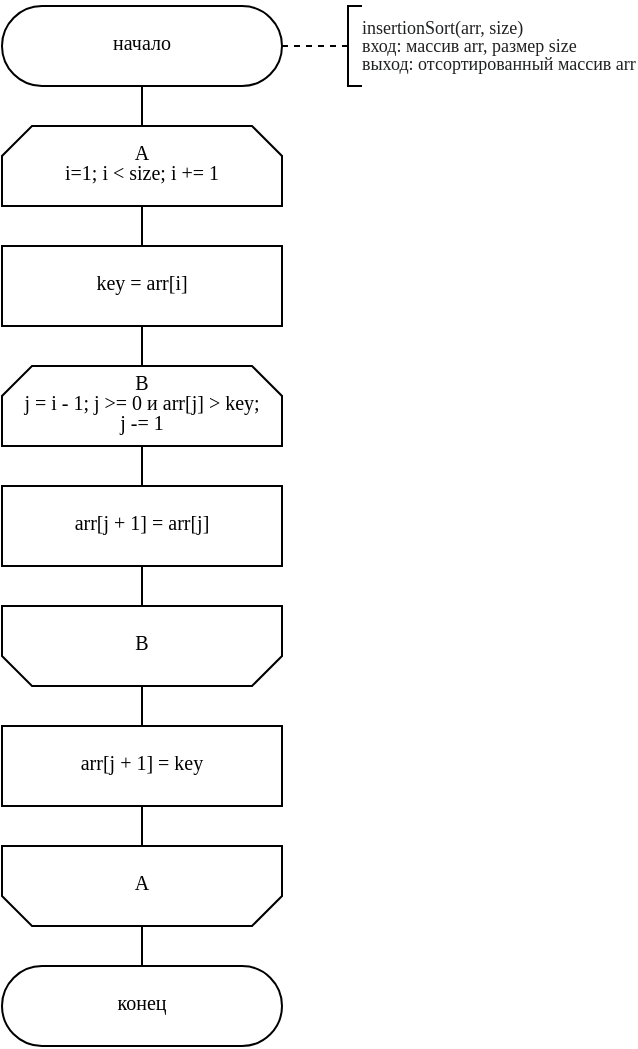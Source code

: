 <mxfile version="15.7.3" type="device" pages="3"><diagram id="QwwbHbEbgD3RRBQUC7GQ" name="insertionSort"><mxGraphModel dx="1065" dy="468" grid="1" gridSize="10" guides="1" tooltips="1" connect="1" arrows="1" fold="1" page="1" pageScale="1" pageWidth="1169" pageHeight="827" math="0" shadow="0"><root><mxCell id="0"/><mxCell id="1" parent="0"/><mxCell id="niGPZ49R0pz8jhHskAoB-10" style="edgeStyle=orthogonalEdgeStyle;rounded=0;orthogonalLoop=1;jettySize=auto;html=1;exitX=0.5;exitY=1;exitDx=0;exitDy=0;entryX=0.5;entryY=0;entryDx=0;entryDy=0;entryPerimeter=0;fontSize=10;endArrow=none;endFill=0;" parent="1" source="niGPZ49R0pz8jhHskAoB-1" target="niGPZ49R0pz8jhHskAoB-2" edge="1"><mxGeometry relative="1" as="geometry"/></mxCell><mxCell id="niGPZ49R0pz8jhHskAoB-21" style="edgeStyle=orthogonalEdgeStyle;rounded=0;orthogonalLoop=1;jettySize=auto;html=1;exitX=1;exitY=0.5;exitDx=0;exitDy=0;entryX=0.05;entryY=0.501;entryDx=0;entryDy=0;entryPerimeter=0;fontSize=10;endArrow=none;endFill=0;" parent="1" source="niGPZ49R0pz8jhHskAoB-1" target="niGPZ49R0pz8jhHskAoB-20" edge="1"><mxGeometry relative="1" as="geometry"/></mxCell><mxCell id="niGPZ49R0pz8jhHskAoB-1" value="&lt;p style=&quot;line-height: 1 ; font-size: 10px&quot;&gt;начало&lt;/p&gt;" style="shape=stencil(vZXxboMgEMafhj9dUNwDLG57j9NelRTBIKv27YegWdHq1s3OmJD7Dn/3nZyRsKytoEGSUAk1EvZKkiTHkku7WrHySkp92PkwnmJoGyyMF8+gOeQCfaY1Wp2w4wczIrisUHMzZNkboS92z3CzrFBSWghXsg0yV3kLAy7ts7T3sLH8JYgay6/RoB5NepUk7z/HPj0/Bhw/yG+Indzv7nc/cOg4ftTB7QaOf49lmVXWhptlORSnUqsPebhp5siFKJRQ2oZ+dbVIwuh4bTfTwPDhLRJTulZn/OpydizpJntCgC5WCWOkZ1l9CWMBusTIgqKjgDJ4m22H2CzlPoKet5FWBoaXGlTbtiu4vOo4vm34jo7nhPQPPdN/6fmuU3bTuxgip65Mrp1ZpfGbkfa/hY2qqxtc6UUFp/o/mBM+AQ==);whiteSpace=wrap;html=1;aspect=fixed;fontFamily=Times New Roman;fontSize=10;spacingBottom=4;" parent="1" vertex="1"><mxGeometry x="50" y="40" width="140" height="40" as="geometry"/></mxCell><mxCell id="niGPZ49R0pz8jhHskAoB-11" style="edgeStyle=orthogonalEdgeStyle;rounded=0;orthogonalLoop=1;jettySize=auto;html=1;exitX=0.5;exitY=1;exitDx=0;exitDy=0;exitPerimeter=0;entryX=0.5;entryY=0;entryDx=0;entryDy=0;fontSize=10;endArrow=none;endFill=0;" parent="1" source="niGPZ49R0pz8jhHskAoB-2" target="niGPZ49R0pz8jhHskAoB-3" edge="1"><mxGeometry relative="1" as="geometry"/></mxCell><mxCell id="niGPZ49R0pz8jhHskAoB-2" value="&lt;p style=&quot;line-height: 1&quot;&gt;A&lt;br&gt;i=1; i &amp;lt; size; i += 1&lt;/p&gt;" style="strokeWidth=1;html=1;shape=stencil(rVXBUoMwFPyaXJmQ1EOPivXoxYPnlD5LpiEvE7C1f2/gwQgCbU1lmIG3C7t5ZBOYzKpCOWCCW1UCk89MCIPonmCvbbgPREHoilN5ojLta1U5yGsCj8prtTVATFV7PMBJ7+pOQtsCvK4bVm4YfwzPNKfMcrQ2iGi01YgZ8EFMaRve5V8kxpMHsjl3NVUuOJRQgx+hP829EsDES7RTepvTW4TTuKPe95rT+9+d0jinTczX478mKknXN85VRGM8WUfbLXQns4AsRVRmW5Uf9h4/7W52kB/amBwN+lDStTVjQvLuuNykU83ymRA9XeIRBtM6uybmpXsFo+1QQdwv0W8N5/Gg7tFYRYzjvxWi+oj4mrnBCi4kIuCTULToQhJDBtHDlYjSZr2U/olAi9KvowW+AQ==);whiteSpace=wrap;fontSize=10;fontFamily=Times New Roman;spacingLeft=10;spacingRight=10;spacingBottom=4;aspect=fixed;" parent="1" vertex="1"><mxGeometry x="50" y="100" width="140" height="40" as="geometry"/></mxCell><mxCell id="niGPZ49R0pz8jhHskAoB-12" style="edgeStyle=orthogonalEdgeStyle;rounded=0;orthogonalLoop=1;jettySize=auto;html=1;exitX=0.5;exitY=1;exitDx=0;exitDy=0;entryX=0.5;entryY=0;entryDx=0;entryDy=0;entryPerimeter=0;fontSize=10;endArrow=none;endFill=0;" parent="1" source="niGPZ49R0pz8jhHskAoB-3" target="niGPZ49R0pz8jhHskAoB-5" edge="1"><mxGeometry relative="1" as="geometry"/></mxCell><mxCell id="niGPZ49R0pz8jhHskAoB-3" value="&lt;p style=&quot;line-height: 1&quot;&gt;key = arr[i]&lt;/p&gt;" style="shape=stencil(tVTRboMwDPyavFYh2T5gYtt/pKlXotIkcrJ1/fuaGKQiBq0mQEjgu3B3Bhyh69SYCEJJb84g9LtQKmKwkBLdEdww9iK5vHBZDbVJEWxm8MegM/sWmEkZwwku7pB7CecbQJc7Vn8I+UZrulPXNnhPIi74NGLueBIzztOz8pfFevvrqIqkf4YM2IdkVKjP52V3r9sIVxvlHcsO6VfPu57wOHG11YdbTbj6v6yuCZn7uXW9N/Z0xPDtD3+G+XJta0MbkEq+Fi+htOyP5Wai6QZvQgw0dmO7PE4PRn/OmPCJd0FnGqZWA8KDN8G7yYLr7IJiPXEoKG99BbgB);whiteSpace=wrap;html=1;aspect=fixed;fontFamily=Times New Roman;fontSize=10;spacingBottom=4;" parent="1" vertex="1"><mxGeometry x="50" y="160" width="140" height="40" as="geometry"/></mxCell><mxCell id="niGPZ49R0pz8jhHskAoB-14" style="edgeStyle=orthogonalEdgeStyle;rounded=0;orthogonalLoop=1;jettySize=auto;html=1;exitX=0.5;exitY=1;exitDx=0;exitDy=0;exitPerimeter=0;entryX=0.5;entryY=0;entryDx=0;entryDy=0;fontSize=10;endArrow=none;endFill=0;" parent="1" source="niGPZ49R0pz8jhHskAoB-5" target="niGPZ49R0pz8jhHskAoB-6" edge="1"><mxGeometry relative="1" as="geometry"/></mxCell><mxCell id="niGPZ49R0pz8jhHskAoB-5" value="&lt;p style=&quot;line-height: 1&quot;&gt;B&lt;br&gt;j = i - 1; j &amp;gt;= 0 и arr[j] &amp;gt; key;&lt;br&gt;&lt;span&gt;j -= 1&lt;/span&gt;&lt;/p&gt;" style="strokeWidth=1;html=1;shape=stencil(rVXBUoMwFPyaXJmQ1EOPivXoxYPnlD5LpiEvE7C1f2/gwQgCbU1lmIG3C7t5ZBOYzKpCOWCCW1UCk89MCIPonmCvbbgPREHoilN5ojLta1U5yGsCj8prtTVATFV7PMBJ7+pOQtsCvK4bVm4YfwzPNKfMcrQ2iGi01YgZ8EFMaRve5V8kxpMHsjl3NVUuOJRQgx+hP829EsDES7RTepvTW4TTuKPe95rT+9+d0jinTczX478mKknXN85VRGM8WUfbLXQns4AsRVRmW5Uf9h4/7W52kB/amBwN+lDStTVjQvLuuNykU83ymRA9XeIRBtM6uybmpXsFo+1QQdwv0W8N5/Gg7tFYRYzjvxWi+oj4mrnBCi4kIuCTULToQhJDBtHDlYjSZr2U/olAi9KvowW+AQ==);whiteSpace=wrap;fontSize=10;fontFamily=Times New Roman;spacingLeft=0;spacingRight=0;spacingBottom=4;aspect=fixed;" parent="1" vertex="1"><mxGeometry x="50" y="220" width="140" height="40" as="geometry"/></mxCell><mxCell id="niGPZ49R0pz8jhHskAoB-15" style="edgeStyle=orthogonalEdgeStyle;rounded=0;orthogonalLoop=1;jettySize=auto;html=1;exitX=0.5;exitY=1;exitDx=0;exitDy=0;entryX=0.5;entryY=0;entryDx=0;entryDy=0;entryPerimeter=0;fontSize=10;endArrow=none;endFill=0;" parent="1" source="niGPZ49R0pz8jhHskAoB-6" target="niGPZ49R0pz8jhHskAoB-7" edge="1"><mxGeometry relative="1" as="geometry"/></mxCell><mxCell id="niGPZ49R0pz8jhHskAoB-6" value="&lt;p style=&quot;line-height: 1&quot;&gt;arr[j + 1] = arr[j]&lt;br&gt;&lt;/p&gt;" style="shape=stencil(tVTRboMwDPyavFYh2T5gYtt/pKlXotIkcrJ1/fuaGKQiBq0mQEjgu3B3Bhyh69SYCEJJb84g9LtQKmKwkBLdEdww9iK5vHBZDbVJEWxm8MegM/sWmEkZwwku7pB7CecbQJc7Vn8I+UZrulPXNnhPIi74NGLueBIzztOz8pfFevvrqIqkf4YM2IdkVKjP52V3r9sIVxvlHcsO6VfPu57wOHG11YdbTbj6v6yuCZn7uXW9N/Z0xPDtD3+G+XJta0MbkEq+Fi+htOyP5Wai6QZvQgw0dmO7PE4PRn/OmPCJd0FnGqZWA8KDN8G7yYLr7IJiPXEoKG99BbgB);whiteSpace=wrap;html=1;aspect=fixed;fontFamily=Times New Roman;fontSize=10;spacingBottom=4;" parent="1" vertex="1"><mxGeometry x="50" y="280" width="140" height="40" as="geometry"/></mxCell><mxCell id="niGPZ49R0pz8jhHskAoB-16" style="edgeStyle=orthogonalEdgeStyle;rounded=0;orthogonalLoop=1;jettySize=auto;html=1;exitX=0.5;exitY=1;exitDx=0;exitDy=0;exitPerimeter=0;entryX=0.5;entryY=0;entryDx=0;entryDy=0;fontSize=10;endArrow=none;endFill=0;" parent="1" source="niGPZ49R0pz8jhHskAoB-7" target="niGPZ49R0pz8jhHskAoB-9" edge="1"><mxGeometry relative="1" as="geometry"/></mxCell><mxCell id="niGPZ49R0pz8jhHskAoB-7" value="&lt;p style=&quot;line-height: 1&quot;&gt;B&lt;/p&gt;" style="strokeWidth=1;html=1;shape=stencil(rVTBUoMwEP2aXJmQtDN6dBCPvXjwnNJVMk2zTMBW/96FBS0itEYZZmDfwnt52d0IndWlqUAo6c0BhL4XSjnEKvc7eiO4ZGwlOTxxmA6xqSsoGgaPJlizdcCZugm4h5PdNT2F9SUE27RZnQt5R9+0t84K9J5ILPp6lDnLE5mxnv6Vb0wmkzXLvPcxRxUpHKCBMEK/rG0YEOohWim9TukxQmnsaNC9pPT0e6U0TimP2T35rVDJzZU7uIkwJpPbaLkZdzojZK5FdbY1xf4l4CvNy0+LfLbOFegwUMjPTkwoLftr2WRl2vGZJIb0AY8w20BLzAOBs/6M4HOs/49CrSM41LiIq5h1/J0ixkjhsIaFehI+KWmHzvQRdRAGuNBgfNTO9e6EoEP52O+ADw==);whiteSpace=wrap;fontSize=10;fontFamily=Times New Roman;spacingLeft=10;spacingRight=10;spacingBottom=4;aspect=fixed;" parent="1" vertex="1"><mxGeometry x="50" y="340" width="140" height="40" as="geometry"/></mxCell><mxCell id="niGPZ49R0pz8jhHskAoB-19" style="edgeStyle=orthogonalEdgeStyle;rounded=0;orthogonalLoop=1;jettySize=auto;html=1;exitX=0.5;exitY=1;exitDx=0;exitDy=0;exitPerimeter=0;entryX=0.5;entryY=0;entryDx=0;entryDy=0;fontSize=10;endArrow=none;endFill=0;" parent="1" source="niGPZ49R0pz8jhHskAoB-8" target="niGPZ49R0pz8jhHskAoB-18" edge="1"><mxGeometry relative="1" as="geometry"/></mxCell><mxCell id="niGPZ49R0pz8jhHskAoB-8" value="&lt;p style=&quot;line-height: 1&quot;&gt;A&lt;/p&gt;" style="strokeWidth=1;html=1;shape=stencil(rVTBUoMwEP2aXJmQtDN6dBCPvXjwnNJVMk2zTMBW/96FBS0itEYZZmDfwnt52d0IndWlqUAo6c0BhL4XSjnEKvc7eiO4ZGwlOTxxmA6xqSsoGgaPJlizdcCZugm4h5PdNT2F9SUE27RZnQt5R9+0t84K9J5ILPp6lDnLE5mxnv6Vb0wmkzXLvPcxRxUpHKCBMEK/rG0YEOohWim9TukxQmnsaNC9pPT0e6U0TimP2T35rVDJzZU7uIkwJpPbaLkZdzojZK5FdbY1xf4l4CvNy0+LfLbOFegwUMjPTkwoLftr2WRl2vGZJIb0AY8w20BLzAOBs/6M4HOs/49CrSM41LiIq5h1/J0ixkjhsIaFehI+KWmHzvQRdRAGuNBgfNTO9e6EoEP52O+ADw==);whiteSpace=wrap;fontSize=10;fontFamily=Times New Roman;spacingLeft=10;spacingRight=10;spacingBottom=4;aspect=fixed;" parent="1" vertex="1"><mxGeometry x="50" y="460" width="140" height="40" as="geometry"/></mxCell><mxCell id="niGPZ49R0pz8jhHskAoB-17" style="edgeStyle=orthogonalEdgeStyle;rounded=0;orthogonalLoop=1;jettySize=auto;html=1;exitX=0.5;exitY=1;exitDx=0;exitDy=0;entryX=0.5;entryY=0;entryDx=0;entryDy=0;entryPerimeter=0;fontSize=10;endArrow=none;endFill=0;" parent="1" source="niGPZ49R0pz8jhHskAoB-9" target="niGPZ49R0pz8jhHskAoB-8" edge="1"><mxGeometry relative="1" as="geometry"/></mxCell><mxCell id="niGPZ49R0pz8jhHskAoB-9" value="&lt;p style=&quot;line-height: 1&quot;&gt;arr[j + 1] = key&lt;/p&gt;" style="shape=stencil(tVTRboMwDPyavFYh2T5gYtt/pKlXotIkcrJ1/fuaGKQiBq0mQEjgu3B3Bhyh69SYCEJJb84g9LtQKmKwkBLdEdww9iK5vHBZDbVJEWxm8MegM/sWmEkZwwku7pB7CecbQJc7Vn8I+UZrulPXNnhPIi74NGLueBIzztOz8pfFevvrqIqkf4YM2IdkVKjP52V3r9sIVxvlHcsO6VfPu57wOHG11YdbTbj6v6yuCZn7uXW9N/Z0xPDtD3+G+XJta0MbkEq+Fi+htOyP5Wai6QZvQgw0dmO7PE4PRn/OmPCJd0FnGqZWA8KDN8G7yYLr7IJiPXEoKG99BbgB);whiteSpace=wrap;html=1;aspect=fixed;fontFamily=Times New Roman;fontSize=10;spacingBottom=4;" parent="1" vertex="1"><mxGeometry x="50" y="400" width="140" height="40" as="geometry"/></mxCell><mxCell id="niGPZ49R0pz8jhHskAoB-18" value="&lt;p style=&quot;line-height: 1 ; font-size: 10px&quot;&gt;конец&lt;/p&gt;" style="shape=stencil(vZVhboMwDIVPk59MgbADTGy7h0tdiBoSFLJCb7+QgNZAYesGQwj07PD5mRhBWNaUUCNJqIQKCXslSYLyaK82VHqdUi9bL+NRQ1NjbnzwAprDQaDPNEarM7b8aAYElyVqbvoseyP0xa7pT5blSkoL4Uo2QeYmb2HApX2Wdh42lL8Gqrb8Cg3qwaSPkuT959in533A8U5+Q+zofnO/24FDx/FeG7cZOP49lmU2sjTcLDtAfi60+rBf2j0zJy5EroTSVvq7q0USRodjvZka+g9vlhjTlbrgV5eTbUlX2SMCdL5IGJSeZPU11AJ0gZEFRScBRfA2mxaxnoe7CDreRFoZ6F9qUG3druDypuP4vuEHOp4S0j/0TP+l54d22U3vbIhcdGFy7cwqjd+MtP8trFRdXOBKzyq4qP9/ucAn);whiteSpace=wrap;html=1;aspect=fixed;fontFamily=Times New Roman;fontSize=10;spacingBottom=4;" parent="1" vertex="1"><mxGeometry x="50" y="520" width="140" height="40" as="geometry"/></mxCell><mxCell id="niGPZ49R0pz8jhHskAoB-20" value="&lt;p style=&quot;line-height: 100% ; font-size: 9px&quot;&gt;&lt;font color=&quot;#202122&quot; style=&quot;font-size: 9px&quot;&gt;insertionSort(arr, size)&lt;br&gt;вход: массив arr, размер size&lt;br&gt;выход: отсортированный массив arr&lt;/font&gt;&lt;/p&gt;" style="strokeWidth=1;html=1;shape=stencil(rZXNcoMgFIWfhm2HiH2ADk2X3XTRNdHbyiSAAzRp377I1YnUnxjtTBbcc835uAdGCeOuEjWQjGqhgLBnkmWFUQq0D6sgV6jlFMtLWgpXQ+FROwsrxeEE2HHemiNcZOlbB6krsDK6sj2hT+GZ5sd4YbQOJtJol3R6/WAmZLMj+o1m9OERMT9tjVUdCAo82ES9TvaKAsleVpN2y0hvK0jpRB33Fun9ftJuHWm/mbTwlDaDlh7SBIjxoExdS8YPojh+WvOly9Ht1aK58oNG11bmDNd953QsofHJO4eT1D0Hxv7ZIV9h8WeMeYsY7yClqE5Ey/iHsTCTOb5tZoh3HUo6zLJIS+EqKMO6XfTv4YbDmIePJ3kzlPi3QaJRxa9BFH4B);align=left;labelPosition=right;pointerEvents=1;gradientColor=#ffffff;spacing=0;fontSize=10;shadow=0;spacingBottom=1;fontFamily=Times New Roman;" parent="1" vertex="1"><mxGeometry x="190" y="40" width="40" height="40" as="geometry"/></mxCell></root></mxGraphModel></diagram><diagram name="shakerSort" id="mIpWP8-a3QiN6UPb7Koo"><mxGraphModel dx="730" dy="321" grid="1" gridSize="10" guides="1" tooltips="1" connect="1" arrows="1" fold="1" page="1" pageScale="1" pageWidth="1169" pageHeight="827" math="0" shadow="0"><root><mxCell id="pLg6D1EaIaa84qt_8VXx-0"/><mxCell id="pLg6D1EaIaa84qt_8VXx-1" parent="pLg6D1EaIaa84qt_8VXx-0"/><mxCell id="pLg6D1EaIaa84qt_8VXx-3" style="edgeStyle=orthogonalEdgeStyle;rounded=0;orthogonalLoop=1;jettySize=auto;html=1;exitX=1;exitY=0.5;exitDx=0;exitDy=0;entryX=0.05;entryY=0.501;entryDx=0;entryDy=0;entryPerimeter=0;fontSize=10;endArrow=none;endFill=0;" parent="pLg6D1EaIaa84qt_8VXx-1" source="pLg6D1EaIaa84qt_8VXx-4" target="pLg6D1EaIaa84qt_8VXx-20" edge="1"><mxGeometry relative="1" as="geometry"/></mxCell><mxCell id="oIDjyBZ4dgGQvG__HEmv-14" style="edgeStyle=orthogonalEdgeStyle;rounded=0;orthogonalLoop=1;jettySize=auto;html=1;exitX=0.5;exitY=1;exitDx=0;exitDy=0;entryX=0.5;entryY=0;entryDx=0;entryDy=0;fontFamily=Times New Roman;fontSize=9;endArrow=none;endFill=0;" parent="pLg6D1EaIaa84qt_8VXx-1" source="pLg6D1EaIaa84qt_8VXx-4" target="pLg6D1EaIaa84qt_8VXx-21" edge="1"><mxGeometry relative="1" as="geometry"/></mxCell><mxCell id="pLg6D1EaIaa84qt_8VXx-4" value="&lt;p style=&quot;line-height: 1 ; font-size: 10px&quot;&gt;начало&lt;/p&gt;" style="shape=stencil(vZXxboMgEMafhj9dUNwDLG57j9NelRTBIKv27YegWdHq1s3OmJD7Dn/3nZyRsKytoEGSUAk1EvZKkiTHkku7WrHySkp92PkwnmJoGyyMF8+gOeQCfaY1Wp2w4wczIrisUHMzZNkboS92z3CzrFBSWghXsg0yV3kLAy7ts7T3sLH8JYgay6/RoB5NepUk7z/HPj0/Bhw/yG+Indzv7nc/cOg4ftTB7QaOf49lmVXWhptlORSnUqsPebhp5siFKJRQ2oZ+dbVIwuh4bTfTwPDhLRJTulZn/OpydizpJntCgC5WCWOkZ1l9CWMBusTIgqKjgDJ4m22H2CzlPoKet5FWBoaXGlTbtiu4vOo4vm34jo7nhPQPPdN/6fmuU3bTuxgip65Mrp1ZpfGbkfa/hY2qqxtc6UUFp/o/mBM+AQ==);whiteSpace=wrap;html=1;aspect=fixed;fontFamily=Times New Roman;fontSize=10;spacingBottom=4;" parent="pLg6D1EaIaa84qt_8VXx-1" vertex="1"><mxGeometry x="50" y="40" width="140" height="40" as="geometry"/></mxCell><mxCell id="pLg6D1EaIaa84qt_8VXx-19" value="&lt;p style=&quot;line-height: 1 ; font-size: 10px&quot;&gt;конец&lt;/p&gt;" style="shape=stencil(vZVhboMwDIVPk59MgbADTGy7h0tdiBoSFLJCb7+QgNZAYesGQwj07PD5mRhBWNaUUCNJqIQKCXslSYLyaK82VHqdUi9bL+NRQ1NjbnzwAprDQaDPNEarM7b8aAYElyVqbvoseyP0xa7pT5blSkoL4Uo2QeYmb2HApX2Wdh42lL8Gqrb8Cg3qwaSPkuT959in533A8U5+Q+zofnO/24FDx/FeG7cZOP49lmU2sjTcLDtAfi60+rBf2j0zJy5EroTSVvq7q0USRodjvZka+g9vlhjTlbrgV5eTbUlX2SMCdL5IGJSeZPU11AJ0gZEFRScBRfA2mxaxnoe7CDreRFoZ6F9qUG3druDypuP4vuEHOp4S0j/0TP+l54d22U3vbIhcdGFy7cwqjd+MtP8trFRdXOBKzyq4qP9/ucAn);whiteSpace=wrap;html=1;aspect=fixed;fontFamily=Times New Roman;fontSize=10;spacingBottom=4;" parent="pLg6D1EaIaa84qt_8VXx-1" vertex="1"><mxGeometry x="50" y="600" width="140" height="40" as="geometry"/></mxCell><mxCell id="pLg6D1EaIaa84qt_8VXx-20" value="&lt;p style=&quot;line-height: 100% ; font-size: 9px&quot;&gt;&lt;font color=&quot;#202122&quot; style=&quot;font-size: 9px&quot;&gt;shakerSort(arr, size)&lt;br&gt;вход: массив arr, размер size&lt;br&gt;выход: отсортированный массив arr&lt;/font&gt;&lt;/p&gt;" style="strokeWidth=1;html=1;shape=stencil(rZXNcoMgFIWfhm2HiH2ADk2X3XTRNdHbyiSAAzRp377I1YnUnxjtTBbcc835uAdGCeOuEjWQjGqhgLBnkmWFUQq0D6sgV6jlFMtLWgpXQ+FROwsrxeEE2HHemiNcZOlbB6krsDK6sj2hT+GZ5sd4YbQOJtJol3R6/WAmZLMj+o1m9OERMT9tjVUdCAo82ES9TvaKAsleVpN2y0hvK0jpRB33Fun9ftJuHWm/mbTwlDaDlh7SBIjxoExdS8YPojh+WvOly9Ht1aK58oNG11bmDNd953QsofHJO4eT1D0Hxv7ZIV9h8WeMeYsY7yClqE5Ey/iHsTCTOb5tZoh3HUo6zLJIS+EqKMO6XfTv4YbDmIePJ3kzlPi3QaJRxa9BFH4B);align=left;labelPosition=right;pointerEvents=1;gradientColor=#ffffff;spacing=0;fontSize=10;shadow=0;spacingBottom=1;fontFamily=Times New Roman;" parent="pLg6D1EaIaa84qt_8VXx-1" vertex="1"><mxGeometry x="190" y="40" width="40" height="40" as="geometry"/></mxCell><mxCell id="oIDjyBZ4dgGQvG__HEmv-15" style="edgeStyle=orthogonalEdgeStyle;rounded=0;orthogonalLoop=1;jettySize=auto;html=1;exitX=0.5;exitY=1;exitDx=0;exitDy=0;entryX=0.5;entryY=0;entryDx=0;entryDy=0;fontFamily=Times New Roman;fontSize=9;endArrow=none;endFill=0;" parent="pLg6D1EaIaa84qt_8VXx-1" source="pLg6D1EaIaa84qt_8VXx-21" target="pLg6D1EaIaa84qt_8VXx-22" edge="1"><mxGeometry relative="1" as="geometry"/></mxCell><mxCell id="pLg6D1EaIaa84qt_8VXx-21" value="&lt;p style=&quot;line-height: 1&quot;&gt;left = 0&lt;br&gt;right = size - 1&lt;br&gt;lastSwap = 0&lt;/p&gt;" style="shape=stencil(tVTRboMwDPyavFYh2T5gYtt/pKlXotIkcrJ1/fuaGKQiBq0mQEjgu3B3Bhyh69SYCEJJb84g9LtQKmKwkBLdEdww9iK5vHBZDbVJEWxm8MegM/sWmEkZwwku7pB7CecbQJc7Vn8I+UZrulPXNnhPIi74NGLueBIzztOz8pfFevvrqIqkf4YM2IdkVKjP52V3r9sIVxvlHcsO6VfPu57wOHG11YdbTbj6v6yuCZn7uXW9N/Z0xPDtD3+G+XJta0MbkEq+Fi+htOyP5Wai6QZvQgw0dmO7PE4PRn/OmPCJd0FnGqZWA8KDN8G7yYLr7IJiPXEoKG99BbgB);whiteSpace=wrap;html=1;aspect=fixed;fontFamily=Times New Roman;fontSize=10;spacingBottom=4;labelBackgroundColor=none;" parent="pLg6D1EaIaa84qt_8VXx-1" vertex="1"><mxGeometry x="50" y="100" width="140" height="40" as="geometry"/></mxCell><mxCell id="oIDjyBZ4dgGQvG__HEmv-35" style="edgeStyle=orthogonalEdgeStyle;rounded=0;orthogonalLoop=1;jettySize=auto;html=1;exitX=0.5;exitY=1;exitDx=0;exitDy=0;entryX=0.5;entryY=0;entryDx=0;entryDy=0;entryPerimeter=0;fontFamily=Times New Roman;fontSize=9;endArrow=none;endFill=0;endSize=3;" parent="pLg6D1EaIaa84qt_8VXx-1" source="pLg6D1EaIaa84qt_8VXx-22" target="pLg6D1EaIaa84qt_8VXx-23" edge="1"><mxGeometry relative="1" as="geometry"/></mxCell><mxCell id="oIDjyBZ4dgGQvG__HEmv-37" value="Да" style="edgeLabel;html=1;align=center;verticalAlign=middle;resizable=0;points=[];fontSize=9;fontFamily=Times New Roman;" parent="oIDjyBZ4dgGQvG__HEmv-35" vertex="1" connectable="0"><mxGeometry x="-0.23" y="-1" relative="1" as="geometry"><mxPoint x="8" y="-2" as="offset"/></mxGeometry></mxCell><mxCell id="oIDjyBZ4dgGQvG__HEmv-38" style="edgeStyle=orthogonalEdgeStyle;rounded=0;orthogonalLoop=1;jettySize=auto;html=1;exitX=1;exitY=0.5;exitDx=0;exitDy=0;entryX=0.5;entryY=0;entryDx=0;entryDy=0;fontFamily=Times New Roman;fontSize=9;endArrow=classicThin;endFill=1;endSize=3;" parent="pLg6D1EaIaa84qt_8VXx-1" source="pLg6D1EaIaa84qt_8VXx-22" target="pLg6D1EaIaa84qt_8VXx-19" edge="1"><mxGeometry relative="1" as="geometry"><Array as="points"><mxPoint x="430" y="180"/><mxPoint x="430" y="580"/><mxPoint x="120" y="580"/></Array></mxGeometry></mxCell><mxCell id="pLg6D1EaIaa84qt_8VXx-22" value="&lt;p style=&quot;line-height: 1&quot;&gt;left &amp;lt; right&lt;/p&gt;" style="shape=stencil(tZTdboQgEIWfhtsGYZu9bmz7HixOK1kEA3S3ffsdAdu1/rQxakx0zuA3B0YgvPS1aIEwakQDhD8TxiqQyitr8BX1OokHmsJrCos+Fr4FGZJ4EU6Jk4aU8cHZM1xVFTJCmRqcCl2WvxD6hGO6m5fSGoMQLOkHmbs8woQy+C39TLBc/msQtchvIIDLJpNK2Ov/sQ+P+4CLnfwOsb37zf1uBx46LvZq3GbgYj2Wl6jM/dy8PAl5fnf2w1STZt6U1tJq6zBMz1iLME7ztTyZVnQbb5To0429wM8sj5P7aRrdE7Qyd4TvEyEj1jB+uTisQKwxIbX1sLCSqI8WM6ozHcTeWQd/tDYdjwtVZwfE0qMKUU2HeRRu);whiteSpace=wrap;html=1;aspect=fixed;fontFamily=Times New Roman;fontSize=10;spacingBottom=4;rounded=0;shadow=0;sketch=0;spacingLeft=20;spacingRight=20;labelBackgroundColor=none;" parent="pLg6D1EaIaa84qt_8VXx-1" vertex="1"><mxGeometry x="50" y="160" width="140" height="40" as="geometry"/></mxCell><mxCell id="oIDjyBZ4dgGQvG__HEmv-19" style="edgeStyle=orthogonalEdgeStyle;rounded=0;orthogonalLoop=1;jettySize=auto;html=1;exitX=0.5;exitY=1;exitDx=0;exitDy=0;exitPerimeter=0;entryX=0.5;entryY=0;entryDx=0;entryDy=0;fontFamily=Times New Roman;fontSize=9;endArrow=none;endFill=0;" parent="pLg6D1EaIaa84qt_8VXx-1" source="pLg6D1EaIaa84qt_8VXx-23" target="pLg6D1EaIaa84qt_8VXx-25" edge="1"><mxGeometry relative="1" as="geometry"/></mxCell><mxCell id="pLg6D1EaIaa84qt_8VXx-23" value="&lt;p style=&quot;line-height: 1&quot;&gt;A&lt;br&gt;i = left; i &amp;lt; right; i += 1&lt;/p&gt;" style="strokeWidth=1;html=1;shape=stencil(rVXBUoMwFPyaXJmQ1EOPivXoxYPnlD5LpiEvE7C1f2/gwQgCbU1lmIG3C7t5ZBOYzKpCOWCCW1UCk89MCIPonmCvbbgPREHoilN5ojLta1U5yGsCj8prtTVATFV7PMBJ7+pOQtsCvK4bVm4YfwzPNKfMcrQ2iGi01YgZ8EFMaRve5V8kxpMHsjl3NVUuOJRQgx+hP829EsDES7RTepvTW4TTuKPe95rT+9+d0jinTczX478mKknXN85VRGM8WUfbLXQns4AsRVRmW5Uf9h4/7W52kB/amBwN+lDStTVjQvLuuNykU83ymRA9XeIRBtM6uybmpXsFo+1QQdwv0W8N5/Gg7tFYRYzjvxWi+oj4mrnBCi4kIuCTULToQhJDBtHDlYjSZr2U/olAi9KvowW+AQ==);whiteSpace=wrap;fontSize=10;fontFamily=Times New Roman;spacingLeft=10;spacingRight=10;spacingBottom=4;aspect=fixed;labelBackgroundColor=none;" parent="pLg6D1EaIaa84qt_8VXx-1" vertex="1"><mxGeometry x="50" y="220" width="140" height="40" as="geometry"/></mxCell><mxCell id="oIDjyBZ4dgGQvG__HEmv-22" style="edgeStyle=orthogonalEdgeStyle;rounded=0;orthogonalLoop=1;jettySize=auto;html=1;exitX=0.5;exitY=1;exitDx=0;exitDy=0;entryX=0.5;entryY=0;entryDx=0;entryDy=0;entryPerimeter=0;fontFamily=Times New Roman;fontSize=9;endArrow=none;endFill=0;" parent="pLg6D1EaIaa84qt_8VXx-1" source="pLg6D1EaIaa84qt_8VXx-24" target="oIDjyBZ4dgGQvG__HEmv-0" edge="1"><mxGeometry relative="1" as="geometry"/></mxCell><mxCell id="pLg6D1EaIaa84qt_8VXx-24" value="&lt;p style=&quot;line-height: 1&quot;&gt;обмен arr[i] и arr[i + 1]&lt;br&gt;lastSwap = i&lt;/p&gt;" style="shape=stencil(tVTRboMwDPyavFYh2T5gYtt/pKlXotIkcrJ1/fuaGKQiBq0mQEjgu3B3Bhyh69SYCEJJb84g9LtQKmKwkBLdEdww9iK5vHBZDbVJEWxm8MegM/sWmEkZwwku7pB7CecbQJc7Vn8I+UZrulPXNnhPIi74NGLueBIzztOz8pfFevvrqIqkf4YM2IdkVKjP52V3r9sIVxvlHcsO6VfPu57wOHG11YdbTbj6v6yuCZn7uXW9N/Z0xPDtD3+G+XJta0MbkEq+Fi+htOyP5Wai6QZvQgw0dmO7PE4PRn/OmPCJd0FnGqZWA8KDN8G7yYLr7IJiPXEoKG99BbgB);whiteSpace=wrap;html=1;aspect=fixed;fontFamily=Times New Roman;fontSize=10;spacingBottom=4;labelBackgroundColor=none;" parent="pLg6D1EaIaa84qt_8VXx-1" vertex="1"><mxGeometry x="50" y="340" width="140" height="40" as="geometry"/></mxCell><mxCell id="oIDjyBZ4dgGQvG__HEmv-21" style="edgeStyle=orthogonalEdgeStyle;rounded=0;orthogonalLoop=1;jettySize=auto;html=1;exitX=0.5;exitY=1;exitDx=0;exitDy=0;entryX=0.5;entryY=0;entryDx=0;entryDy=0;fontFamily=Times New Roman;fontSize=9;endArrow=none;endFill=0;" parent="pLg6D1EaIaa84qt_8VXx-1" source="pLg6D1EaIaa84qt_8VXx-25" target="pLg6D1EaIaa84qt_8VXx-24" edge="1"><mxGeometry relative="1" as="geometry"/></mxCell><mxCell id="oIDjyBZ4dgGQvG__HEmv-33" value="Да" style="edgeLabel;html=1;align=center;verticalAlign=middle;resizable=0;points=[];fontSize=9;fontFamily=Times New Roman;" parent="oIDjyBZ4dgGQvG__HEmv-21" vertex="1" connectable="0"><mxGeometry x="0.287" relative="1" as="geometry"><mxPoint x="7" y="-7" as="offset"/></mxGeometry></mxCell><mxCell id="oIDjyBZ4dgGQvG__HEmv-25" style="edgeStyle=orthogonalEdgeStyle;rounded=0;orthogonalLoop=1;jettySize=auto;html=1;exitX=1;exitY=0.5;exitDx=0;exitDy=0;fontFamily=Times New Roman;fontSize=9;endArrow=classicThin;endFill=1;endSize=3;" parent="pLg6D1EaIaa84qt_8VXx-1" source="pLg6D1EaIaa84qt_8VXx-25" edge="1"><mxGeometry relative="1" as="geometry"><mxPoint x="120" y="400" as="targetPoint"/><Array as="points"><mxPoint x="210" y="300"/><mxPoint x="210" y="400"/><mxPoint x="120" y="400"/></Array></mxGeometry></mxCell><mxCell id="pLg6D1EaIaa84qt_8VXx-25" value="&lt;p style=&quot;line-height: 1&quot;&gt;arr[i] &amp;gt; arr[i + 1]&lt;/p&gt;" style="shape=stencil(tZTdboQgEIWfhtsGYZu9bmz7HixOK1kEA3S3ffsdAdu1/rQxakx0zuA3B0YgvPS1aIEwakQDhD8TxiqQyitr8BX1OokHmsJrCos+Fr4FGZJ4EU6Jk4aU8cHZM1xVFTJCmRqcCl2WvxD6hGO6m5fSGoMQLOkHmbs8woQy+C39TLBc/msQtchvIIDLJpNK2Ov/sQ+P+4CLnfwOsb37zf1uBx46LvZq3GbgYj2Wl6jM/dy8PAl5fnf2w1STZt6U1tJq6zBMz1iLME7ztTyZVnQbb5To0429wM8sj5P7aRrdE7Qyd4TvEyEj1jB+uTisQKwxIbX1sLCSqI8WM6ozHcTeWQd/tDYdjwtVZwfE0qMKUU2HeRRu);whiteSpace=wrap;html=1;aspect=fixed;fontFamily=Times New Roman;fontSize=10;spacingBottom=4;rounded=0;shadow=0;sketch=0;spacingLeft=20;spacingRight=20;labelBackgroundColor=none;" parent="pLg6D1EaIaa84qt_8VXx-1" vertex="1"><mxGeometry x="50" y="280" width="140" height="40" as="geometry"/></mxCell><mxCell id="oIDjyBZ4dgGQvG__HEmv-23" style="edgeStyle=orthogonalEdgeStyle;rounded=0;orthogonalLoop=1;jettySize=auto;html=1;exitX=0.5;exitY=1;exitDx=0;exitDy=0;exitPerimeter=0;entryX=0.5;entryY=0;entryDx=0;entryDy=0;fontFamily=Times New Roman;fontSize=9;endArrow=none;endFill=0;" parent="pLg6D1EaIaa84qt_8VXx-1" source="oIDjyBZ4dgGQvG__HEmv-0" target="oIDjyBZ4dgGQvG__HEmv-6" edge="1"><mxGeometry relative="1" as="geometry"/></mxCell><mxCell id="oIDjyBZ4dgGQvG__HEmv-0" value="&lt;p style=&quot;line-height: 1&quot;&gt;A&lt;/p&gt;" style="strokeWidth=1;html=1;shape=stencil(rVTBUoMwEP2aXJmQtDN6dBCPvXjwnNJVMk2zTMBW/96FBS0itEYZZmDfwnt52d0IndWlqUAo6c0BhL4XSjnEKvc7eiO4ZGwlOTxxmA6xqSsoGgaPJlizdcCZugm4h5PdNT2F9SUE27RZnQt5R9+0t84K9J5ILPp6lDnLE5mxnv6Vb0wmkzXLvPcxRxUpHKCBMEK/rG0YEOohWim9TukxQmnsaNC9pPT0e6U0TimP2T35rVDJzZU7uIkwJpPbaLkZdzojZK5FdbY1xf4l4CvNy0+LfLbOFegwUMjPTkwoLftr2WRl2vGZJIb0AY8w20BLzAOBs/6M4HOs/49CrSM41LiIq5h1/J0ixkjhsIaFehI+KWmHzvQRdRAGuNBgfNTO9e6EoEP52O+ADw==);whiteSpace=wrap;fontSize=10;fontFamily=Times New Roman;spacingLeft=10;spacingRight=10;spacingBottom=4;aspect=fixed;labelBackgroundColor=none;" parent="pLg6D1EaIaa84qt_8VXx-1" vertex="1"><mxGeometry x="50" y="420" width="140" height="40" as="geometry"/></mxCell><mxCell id="oIDjyBZ4dgGQvG__HEmv-24" style="edgeStyle=orthogonalEdgeStyle;rounded=0;orthogonalLoop=1;jettySize=auto;html=1;exitX=0.5;exitY=1;exitDx=0;exitDy=0;fontFamily=Times New Roman;fontSize=9;endArrow=classicThin;endFill=1;entryX=0.5;entryY=0;entryDx=0;entryDy=0;entryPerimeter=0;endSize=3;" parent="pLg6D1EaIaa84qt_8VXx-1" source="oIDjyBZ4dgGQvG__HEmv-6" target="oIDjyBZ4dgGQvG__HEmv-9" edge="1"><mxGeometry relative="1" as="geometry"><mxPoint x="220" y="260" as="targetPoint"/><Array as="points"><mxPoint x="120" y="540"/><mxPoint x="230" y="540"/><mxPoint x="230" y="200"/><mxPoint x="320" y="200"/></Array></mxGeometry></mxCell><mxCell id="oIDjyBZ4dgGQvG__HEmv-6" value="&lt;p style=&quot;line-height: 1&quot;&gt;right = lastSwap&lt;/p&gt;" style="shape=stencil(tVTRboMwDPyavFYh2T5gYtt/pKlXotIkcrJ1/fuaGKQiBq0mQEjgu3B3Bhyh69SYCEJJb84g9LtQKmKwkBLdEdww9iK5vHBZDbVJEWxm8MegM/sWmEkZwwku7pB7CecbQJc7Vn8I+UZrulPXNnhPIi74NGLueBIzztOz8pfFevvrqIqkf4YM2IdkVKjP52V3r9sIVxvlHcsO6VfPu57wOHG11YdbTbj6v6yuCZn7uXW9N/Z0xPDtD3+G+XJta0MbkEq+Fi+htOyP5Wai6QZvQgw0dmO7PE4PRn/OmPCJd0FnGqZWA8KDN8G7yYLr7IJiPXEoKG99BbgB);whiteSpace=wrap;html=1;aspect=fixed;fontFamily=Times New Roman;fontSize=10;spacingBottom=4;labelBackgroundColor=none;" parent="pLg6D1EaIaa84qt_8VXx-1" vertex="1"><mxGeometry x="50" y="480" width="140" height="40" as="geometry"/></mxCell><mxCell id="oIDjyBZ4dgGQvG__HEmv-27" style="edgeStyle=orthogonalEdgeStyle;rounded=0;orthogonalLoop=1;jettySize=auto;html=1;exitX=0.5;exitY=1;exitDx=0;exitDy=0;exitPerimeter=0;entryX=0.5;entryY=0;entryDx=0;entryDy=0;fontFamily=Times New Roman;fontSize=9;endArrow=none;endFill=0;endSize=3;" parent="pLg6D1EaIaa84qt_8VXx-1" source="oIDjyBZ4dgGQvG__HEmv-9" target="oIDjyBZ4dgGQvG__HEmv-11" edge="1"><mxGeometry relative="1" as="geometry"/></mxCell><mxCell id="oIDjyBZ4dgGQvG__HEmv-9" value="&lt;p style=&quot;line-height: 1&quot;&gt;B&lt;br&gt;i = right; i &amp;gt; left; i -= 1&lt;/p&gt;" style="strokeWidth=1;html=1;shape=stencil(rVXBUoMwFPyaXJmQ1EOPivXoxYPnlD5LpiEvE7C1f2/gwQgCbU1lmIG3C7t5ZBOYzKpCOWCCW1UCk89MCIPonmCvbbgPREHoilN5ojLta1U5yGsCj8prtTVATFV7PMBJ7+pOQtsCvK4bVm4YfwzPNKfMcrQ2iGi01YgZ8EFMaRve5V8kxpMHsjl3NVUuOJRQgx+hP829EsDES7RTepvTW4TTuKPe95rT+9+d0jinTczX478mKknXN85VRGM8WUfbLXQns4AsRVRmW5Uf9h4/7W52kB/amBwN+lDStTVjQvLuuNykU83ymRA9XeIRBtM6uybmpXsFo+1QQdwv0W8N5/Gg7tFYRYzjvxWi+oj4mrnBCi4kIuCTULToQhJDBtHDlYjSZr2U/olAi9KvowW+AQ==);whiteSpace=wrap;fontSize=10;fontFamily=Times New Roman;spacingLeft=10;spacingRight=10;spacingBottom=4;aspect=fixed;labelBackgroundColor=none;" parent="pLg6D1EaIaa84qt_8VXx-1" vertex="1"><mxGeometry x="250" y="220" width="140" height="40" as="geometry"/></mxCell><mxCell id="oIDjyBZ4dgGQvG__HEmv-29" style="edgeStyle=orthogonalEdgeStyle;rounded=0;orthogonalLoop=1;jettySize=auto;html=1;exitX=0.5;exitY=1;exitDx=0;exitDy=0;entryX=0.5;entryY=0;entryDx=0;entryDy=0;entryPerimeter=0;fontFamily=Times New Roman;fontSize=9;endArrow=none;endFill=0;endSize=3;" parent="pLg6D1EaIaa84qt_8VXx-1" source="oIDjyBZ4dgGQvG__HEmv-10" target="oIDjyBZ4dgGQvG__HEmv-12" edge="1"><mxGeometry relative="1" as="geometry"/></mxCell><mxCell id="oIDjyBZ4dgGQvG__HEmv-10" value="&lt;p style=&quot;line-height: 1&quot;&gt;обмен arr[i] и arr[i - 1]&lt;br&gt;lastSwap = i&lt;/p&gt;" style="shape=stencil(tVTRboMwDPyavFYh2T5gYtt/pKlXotIkcrJ1/fuaGKQiBq0mQEjgu3B3Bhyh69SYCEJJb84g9LtQKmKwkBLdEdww9iK5vHBZDbVJEWxm8MegM/sWmEkZwwku7pB7CecbQJc7Vn8I+UZrulPXNnhPIi74NGLueBIzztOz8pfFevvrqIqkf4YM2IdkVKjP52V3r9sIVxvlHcsO6VfPu57wOHG11YdbTbj6v6yuCZn7uXW9N/Z0xPDtD3+G+XJta0MbkEq+Fi+htOyP5Wai6QZvQgw0dmO7PE4PRn/OmPCJd0FnGqZWA8KDN8G7yYLr7IJiPXEoKG99BbgB);whiteSpace=wrap;html=1;aspect=fixed;fontFamily=Times New Roman;fontSize=10;spacingBottom=4;labelBackgroundColor=none;" parent="pLg6D1EaIaa84qt_8VXx-1" vertex="1"><mxGeometry x="250" y="340" width="140" height="40" as="geometry"/></mxCell><mxCell id="oIDjyBZ4dgGQvG__HEmv-28" style="edgeStyle=orthogonalEdgeStyle;rounded=0;orthogonalLoop=1;jettySize=auto;html=1;exitX=0.5;exitY=1;exitDx=0;exitDy=0;entryX=0.5;entryY=0;entryDx=0;entryDy=0;fontFamily=Times New Roman;fontSize=9;endArrow=none;endFill=0;endSize=3;" parent="pLg6D1EaIaa84qt_8VXx-1" source="oIDjyBZ4dgGQvG__HEmv-11" target="oIDjyBZ4dgGQvG__HEmv-10" edge="1"><mxGeometry relative="1" as="geometry"/></mxCell><mxCell id="oIDjyBZ4dgGQvG__HEmv-34" value="Да" style="edgeLabel;html=1;align=center;verticalAlign=middle;resizable=0;points=[];fontSize=9;fontFamily=Times New Roman;" parent="oIDjyBZ4dgGQvG__HEmv-28" vertex="1" connectable="0"><mxGeometry x="-0.73" relative="1" as="geometry"><mxPoint x="8" y="3" as="offset"/></mxGeometry></mxCell><mxCell id="oIDjyBZ4dgGQvG__HEmv-30" style="edgeStyle=orthogonalEdgeStyle;rounded=0;orthogonalLoop=1;jettySize=auto;html=1;exitX=1;exitY=0.5;exitDx=0;exitDy=0;fontFamily=Times New Roman;fontSize=9;endArrow=classicThin;endFill=1;endSize=3;" parent="pLg6D1EaIaa84qt_8VXx-1" source="oIDjyBZ4dgGQvG__HEmv-11" edge="1"><mxGeometry relative="1" as="geometry"><mxPoint x="320" y="400" as="targetPoint"/><Array as="points"><mxPoint x="410" y="300"/><mxPoint x="410" y="400"/></Array></mxGeometry></mxCell><mxCell id="oIDjyBZ4dgGQvG__HEmv-11" value="&lt;p style=&quot;line-height: 1&quot;&gt;arr[i - 1] &amp;gt; arr[i]&lt;/p&gt;" style="shape=stencil(tZTdboQgEIWfhtsGYZu9bmz7HixOK1kEA3S3ffsdAdu1/rQxakx0zuA3B0YgvPS1aIEwakQDhD8TxiqQyitr8BX1OokHmsJrCos+Fr4FGZJ4EU6Jk4aU8cHZM1xVFTJCmRqcCl2WvxD6hGO6m5fSGoMQLOkHmbs8woQy+C39TLBc/msQtchvIIDLJpNK2Ov/sQ+P+4CLnfwOsb37zf1uBx46LvZq3GbgYj2Wl6jM/dy8PAl5fnf2w1STZt6U1tJq6zBMz1iLME7ztTyZVnQbb5To0429wM8sj5P7aRrdE7Qyd4TvEyEj1jB+uTisQKwxIbX1sLCSqI8WM6ozHcTeWQd/tDYdjwtVZwfE0qMKUU2HeRRu);whiteSpace=wrap;html=1;aspect=fixed;fontFamily=Times New Roman;fontSize=10;spacingBottom=4;rounded=0;shadow=0;sketch=0;spacingLeft=20;spacingRight=20;labelBackgroundColor=none;" parent="pLg6D1EaIaa84qt_8VXx-1" vertex="1"><mxGeometry x="250" y="280" width="140" height="40" as="geometry"/></mxCell><mxCell id="oIDjyBZ4dgGQvG__HEmv-31" style="edgeStyle=orthogonalEdgeStyle;rounded=0;orthogonalLoop=1;jettySize=auto;html=1;exitX=0.5;exitY=1;exitDx=0;exitDy=0;exitPerimeter=0;entryX=0.5;entryY=0;entryDx=0;entryDy=0;fontFamily=Times New Roman;fontSize=9;endArrow=none;endFill=0;endSize=3;" parent="pLg6D1EaIaa84qt_8VXx-1" source="oIDjyBZ4dgGQvG__HEmv-12" target="oIDjyBZ4dgGQvG__HEmv-13" edge="1"><mxGeometry relative="1" as="geometry"/></mxCell><mxCell id="oIDjyBZ4dgGQvG__HEmv-12" value="&lt;p style=&quot;line-height: 1&quot;&gt;B&lt;/p&gt;" style="strokeWidth=1;html=1;shape=stencil(rVTBUoMwEP2aXJmQtDN6dBCPvXjwnNJVMk2zTMBW/96FBS0itEYZZmDfwnt52d0IndWlqUAo6c0BhL4XSjnEKvc7eiO4ZGwlOTxxmA6xqSsoGgaPJlizdcCZugm4h5PdNT2F9SUE27RZnQt5R9+0t84K9J5ILPp6lDnLE5mxnv6Vb0wmkzXLvPcxRxUpHKCBMEK/rG0YEOohWim9TukxQmnsaNC9pPT0e6U0TimP2T35rVDJzZU7uIkwJpPbaLkZdzojZK5FdbY1xf4l4CvNy0+LfLbOFegwUMjPTkwoLftr2WRl2vGZJIb0AY8w20BLzAOBs/6M4HOs/49CrSM41LiIq5h1/J0ixkjhsIaFehI+KWmHzvQRdRAGuNBgfNTO9e6EoEP52O+ADw==);whiteSpace=wrap;fontSize=10;fontFamily=Times New Roman;spacingLeft=10;spacingRight=10;spacingBottom=4;aspect=fixed;labelBackgroundColor=none;" parent="pLg6D1EaIaa84qt_8VXx-1" vertex="1"><mxGeometry x="250" y="420" width="140" height="40" as="geometry"/></mxCell><mxCell id="oIDjyBZ4dgGQvG__HEmv-36" style="edgeStyle=orthogonalEdgeStyle;rounded=0;orthogonalLoop=1;jettySize=auto;html=1;exitX=0.5;exitY=1;exitDx=0;exitDy=0;fontFamily=Times New Roman;fontSize=9;endArrow=classicThin;endFill=1;endSize=3;entryX=0;entryY=0.5;entryDx=0;entryDy=0;" parent="pLg6D1EaIaa84qt_8VXx-1" source="oIDjyBZ4dgGQvG__HEmv-13" target="pLg6D1EaIaa84qt_8VXx-22" edge="1"><mxGeometry relative="1" as="geometry"><mxPoint x="30" y="290" as="targetPoint"/><Array as="points"><mxPoint x="320" y="560"/><mxPoint x="30" y="560"/><mxPoint x="30" y="180"/></Array></mxGeometry></mxCell><mxCell id="oIDjyBZ4dgGQvG__HEmv-13" value="&lt;p style=&quot;line-height: 1&quot;&gt;left = lastSwap&lt;/p&gt;" style="shape=stencil(tVTRboMwDPyavFYh2T5gYtt/pKlXotIkcrJ1/fuaGKQiBq0mQEjgu3B3Bhyh69SYCEJJb84g9LtQKmKwkBLdEdww9iK5vHBZDbVJEWxm8MegM/sWmEkZwwku7pB7CecbQJc7Vn8I+UZrulPXNnhPIi74NGLueBIzztOz8pfFevvrqIqkf4YM2IdkVKjP52V3r9sIVxvlHcsO6VfPu57wOHG11YdbTbj6v6yuCZn7uXW9N/Z0xPDtD3+G+XJta0MbkEq+Fi+htOyP5Wai6QZvQgw0dmO7PE4PRn/OmPCJd0FnGqZWA8KDN8G7yYLr7IJiPXEoKG99BbgB);whiteSpace=wrap;html=1;aspect=fixed;fontFamily=Times New Roman;fontSize=10;spacingBottom=4;labelBackgroundColor=none;" parent="pLg6D1EaIaa84qt_8VXx-1" vertex="1"><mxGeometry x="250" y="480" width="140" height="40" as="geometry"/></mxCell></root></mxGraphModel></diagram><diagram name="selectionSort" id="fX-CgRSeEHcNcAc_tikZ"><mxGraphModel dx="1278" dy="561" grid="1" gridSize="10" guides="1" tooltips="1" connect="1" arrows="1" fold="1" page="1" pageScale="1" pageWidth="1169" pageHeight="827" math="0" shadow="0"><root><mxCell id="c4eqgofGBIW9oG1fsD-G-0"/><mxCell id="c4eqgofGBIW9oG1fsD-G-1" parent="c4eqgofGBIW9oG1fsD-G-0"/><mxCell id="c4eqgofGBIW9oG1fsD-G-2" style="edgeStyle=orthogonalEdgeStyle;rounded=0;orthogonalLoop=1;jettySize=auto;html=1;exitX=0.5;exitY=1;exitDx=0;exitDy=0;entryX=0.5;entryY=0;entryDx=0;entryDy=0;entryPerimeter=0;fontSize=10;endArrow=none;endFill=0;" parent="c4eqgofGBIW9oG1fsD-G-1" source="c4eqgofGBIW9oG1fsD-G-4" target="c4eqgofGBIW9oG1fsD-G-6" edge="1"><mxGeometry relative="1" as="geometry"/></mxCell><mxCell id="c4eqgofGBIW9oG1fsD-G-3" style="edgeStyle=orthogonalEdgeStyle;rounded=0;orthogonalLoop=1;jettySize=auto;html=1;exitX=1;exitY=0.5;exitDx=0;exitDy=0;entryX=0.05;entryY=0.501;entryDx=0;entryDy=0;entryPerimeter=0;fontSize=10;endArrow=none;endFill=0;" parent="c4eqgofGBIW9oG1fsD-G-1" source="c4eqgofGBIW9oG1fsD-G-4" target="c4eqgofGBIW9oG1fsD-G-20" edge="1"><mxGeometry relative="1" as="geometry"/></mxCell><mxCell id="c4eqgofGBIW9oG1fsD-G-4" value="&lt;p style=&quot;line-height: 1 ; font-size: 10px&quot;&gt;начало&lt;/p&gt;" style="shape=stencil(vZXxboMgEMafhj9dUNwDLG57j9NelRTBIKv27YegWdHq1s3OmJD7Dn/3nZyRsKytoEGSUAk1EvZKkiTHkku7WrHySkp92PkwnmJoGyyMF8+gOeQCfaY1Wp2w4wczIrisUHMzZNkboS92z3CzrFBSWghXsg0yV3kLAy7ts7T3sLH8JYgay6/RoB5NepUk7z/HPj0/Bhw/yG+Indzv7nc/cOg4ftTB7QaOf49lmVXWhptlORSnUqsPebhp5siFKJRQ2oZ+dbVIwuh4bTfTwPDhLRJTulZn/OpydizpJntCgC5WCWOkZ1l9CWMBusTIgqKjgDJ4m22H2CzlPoKet5FWBoaXGlTbtiu4vOo4vm34jo7nhPQPPdN/6fmuU3bTuxgip65Mrp1ZpfGbkfa/hY2qqxtc6UUFp/o/mBM+AQ==);whiteSpace=wrap;html=1;aspect=fixed;fontFamily=Times New Roman;fontSize=10;spacingBottom=4;" parent="c4eqgofGBIW9oG1fsD-G-1" vertex="1"><mxGeometry x="50" y="40" width="140" height="40" as="geometry"/></mxCell><mxCell id="c4eqgofGBIW9oG1fsD-G-5" style="edgeStyle=orthogonalEdgeStyle;rounded=0;orthogonalLoop=1;jettySize=auto;html=1;exitX=0.5;exitY=1;exitDx=0;exitDy=0;exitPerimeter=0;entryX=0.5;entryY=0;entryDx=0;entryDy=0;fontSize=10;endArrow=none;endFill=0;" parent="c4eqgofGBIW9oG1fsD-G-1" source="c4eqgofGBIW9oG1fsD-G-6" target="c4eqgofGBIW9oG1fsD-G-8" edge="1"><mxGeometry relative="1" as="geometry"/></mxCell><mxCell id="c4eqgofGBIW9oG1fsD-G-6" value="&lt;p style=&quot;line-height: 1&quot;&gt;A&lt;br&gt;i=0; i &amp;lt; size - 1; i += 1&lt;/p&gt;" style="strokeWidth=1;html=1;shape=stencil(rVXBUoMwFPyaXJmQ1EOPivXoxYPnlD5LpiEvE7C1f2/gwQgCbU1lmIG3C7t5ZBOYzKpCOWCCW1UCk89MCIPonmCvbbgPREHoilN5ojLta1U5yGsCj8prtTVATFV7PMBJ7+pOQtsCvK4bVm4YfwzPNKfMcrQ2iGi01YgZ8EFMaRve5V8kxpMHsjl3NVUuOJRQgx+hP829EsDES7RTepvTW4TTuKPe95rT+9+d0jinTczX478mKknXN85VRGM8WUfbLXQns4AsRVRmW5Uf9h4/7W52kB/amBwN+lDStTVjQvLuuNykU83ymRA9XeIRBtM6uybmpXsFo+1QQdwv0W8N5/Gg7tFYRYzjvxWi+oj4mrnBCi4kIuCTULToQhJDBtHDlYjSZr2U/olAi9KvowW+AQ==);whiteSpace=wrap;fontSize=10;fontFamily=Times New Roman;spacingLeft=10;spacingRight=10;spacingBottom=4;aspect=fixed;" parent="c4eqgofGBIW9oG1fsD-G-1" vertex="1"><mxGeometry x="50" y="100" width="140" height="40" as="geometry"/></mxCell><mxCell id="c4eqgofGBIW9oG1fsD-G-7" style="edgeStyle=orthogonalEdgeStyle;rounded=0;orthogonalLoop=1;jettySize=auto;html=1;exitX=0.5;exitY=1;exitDx=0;exitDy=0;entryX=0.5;entryY=0;entryDx=0;entryDy=0;entryPerimeter=0;fontSize=10;endArrow=none;endFill=0;" parent="c4eqgofGBIW9oG1fsD-G-1" source="c4eqgofGBIW9oG1fsD-G-8" target="c4eqgofGBIW9oG1fsD-G-10" edge="1"><mxGeometry relative="1" as="geometry"/></mxCell><mxCell id="c4eqgofGBIW9oG1fsD-G-8" value="&lt;p style=&quot;line-height: 1&quot;&gt;minIndex = i&lt;/p&gt;" style="shape=stencil(tVTRboMwDPyavFYh2T5gYtt/pKlXotIkcrJ1/fuaGKQiBq0mQEjgu3B3Bhyh69SYCEJJb84g9LtQKmKwkBLdEdww9iK5vHBZDbVJEWxm8MegM/sWmEkZwwku7pB7CecbQJc7Vn8I+UZrulPXNnhPIi74NGLueBIzztOz8pfFevvrqIqkf4YM2IdkVKjP52V3r9sIVxvlHcsO6VfPu57wOHG11YdbTbj6v6yuCZn7uXW9N/Z0xPDtD3+G+XJta0MbkEq+Fi+htOyP5Wai6QZvQgw0dmO7PE4PRn/OmPCJd0FnGqZWA8KDN8G7yYLr7IJiPXEoKG99BbgB);whiteSpace=wrap;html=1;aspect=fixed;fontFamily=Times New Roman;fontSize=10;spacingBottom=4;" parent="c4eqgofGBIW9oG1fsD-G-1" vertex="1"><mxGeometry x="50" y="160" width="140" height="40" as="geometry"/></mxCell><mxCell id="bsLcGF2uwWsHIS-bjaRs-6" style="edgeStyle=orthogonalEdgeStyle;rounded=0;orthogonalLoop=1;jettySize=auto;html=1;exitX=0.5;exitY=1;exitDx=0;exitDy=0;exitPerimeter=0;entryX=0.5;entryY=0;entryDx=0;entryDy=0;fontFamily=Times New Roman;fontSize=9;endArrow=none;endFill=0;endSize=3;" parent="c4eqgofGBIW9oG1fsD-G-1" source="c4eqgofGBIW9oG1fsD-G-10" target="bsLcGF2uwWsHIS-bjaRs-4" edge="1"><mxGeometry relative="1" as="geometry"/></mxCell><mxCell id="c4eqgofGBIW9oG1fsD-G-10" value="&lt;p style=&quot;line-height: 1&quot;&gt;B&lt;br&gt;j = i + 1; j &amp;lt; size;&amp;nbsp;&lt;span&gt;j += 1&lt;/span&gt;&lt;/p&gt;" style="strokeWidth=1;html=1;shape=stencil(rVXBUoMwFPyaXJmQ1EOPivXoxYPnlD5LpiEvE7C1f2/gwQgCbU1lmIG3C7t5ZBOYzKpCOWCCW1UCk89MCIPonmCvbbgPREHoilN5ojLta1U5yGsCj8prtTVATFV7PMBJ7+pOQtsCvK4bVm4YfwzPNKfMcrQ2iGi01YgZ8EFMaRve5V8kxpMHsjl3NVUuOJRQgx+hP829EsDES7RTepvTW4TTuKPe95rT+9+d0jinTczX478mKknXN85VRGM8WUfbLXQns4AsRVRmW5Uf9h4/7W52kB/amBwN+lDStTVjQvLuuNykU83ymRA9XeIRBtM6uybmpXsFo+1QQdwv0W8N5/Gg7tFYRYzjvxWi+oj4mrnBCi4kIuCTULToQhJDBtHDlYjSZr2U/olAi9KvowW+AQ==);whiteSpace=wrap;fontSize=10;fontFamily=Times New Roman;spacingLeft=0;spacingRight=0;spacingBottom=4;aspect=fixed;" parent="c4eqgofGBIW9oG1fsD-G-1" vertex="1"><mxGeometry x="50" y="220" width="140" height="40" as="geometry"/></mxCell><mxCell id="c4eqgofGBIW9oG1fsD-G-13" style="edgeStyle=orthogonalEdgeStyle;rounded=0;orthogonalLoop=1;jettySize=auto;html=1;exitX=0.5;exitY=1;exitDx=0;exitDy=0;exitPerimeter=0;entryX=0.5;entryY=0;entryDx=0;entryDy=0;fontSize=10;endArrow=none;endFill=0;" parent="c4eqgofGBIW9oG1fsD-G-1" source="c4eqgofGBIW9oG1fsD-G-14" target="c4eqgofGBIW9oG1fsD-G-18" edge="1"><mxGeometry relative="1" as="geometry"/></mxCell><mxCell id="c4eqgofGBIW9oG1fsD-G-14" value="&lt;p style=&quot;line-height: 1&quot;&gt;B&lt;/p&gt;" style="strokeWidth=1;html=1;shape=stencil(rVTBUoMwEP2aXJmQtDN6dBCPvXjwnNJVMk2zTMBW/96FBS0itEYZZmDfwnt52d0IndWlqUAo6c0BhL4XSjnEKvc7eiO4ZGwlOTxxmA6xqSsoGgaPJlizdcCZugm4h5PdNT2F9SUE27RZnQt5R9+0t84K9J5ILPp6lDnLE5mxnv6Vb0wmkzXLvPcxRxUpHKCBMEK/rG0YEOohWim9TukxQmnsaNC9pPT0e6U0TimP2T35rVDJzZU7uIkwJpPbaLkZdzojZK5FdbY1xf4l4CvNy0+LfLbOFegwUMjPTkwoLftr2WRl2vGZJIb0AY8w20BLzAOBs/6M4HOs/49CrSM41LiIq5h1/J0ixkjhsIaFehI+KWmHzvQRdRAGuNBgfNTO9e6EoEP52O+ADw==);whiteSpace=wrap;fontSize=10;fontFamily=Times New Roman;spacingLeft=10;spacingRight=10;spacingBottom=4;aspect=fixed;" parent="c4eqgofGBIW9oG1fsD-G-1" vertex="1"><mxGeometry x="50" y="420" width="140" height="40" as="geometry"/></mxCell><mxCell id="c4eqgofGBIW9oG1fsD-G-15" style="edgeStyle=orthogonalEdgeStyle;rounded=0;orthogonalLoop=1;jettySize=auto;html=1;exitX=0.5;exitY=1;exitDx=0;exitDy=0;exitPerimeter=0;entryX=0.5;entryY=0;entryDx=0;entryDy=0;fontSize=10;endArrow=none;endFill=0;" parent="c4eqgofGBIW9oG1fsD-G-1" source="c4eqgofGBIW9oG1fsD-G-16" target="c4eqgofGBIW9oG1fsD-G-19" edge="1"><mxGeometry relative="1" as="geometry"/></mxCell><mxCell id="c4eqgofGBIW9oG1fsD-G-16" value="&lt;p style=&quot;line-height: 1&quot;&gt;A&lt;/p&gt;" style="strokeWidth=1;html=1;shape=stencil(rVTBUoMwEP2aXJmQtDN6dBCPvXjwnNJVMk2zTMBW/96FBS0itEYZZmDfwnt52d0IndWlqUAo6c0BhL4XSjnEKvc7eiO4ZGwlOTxxmA6xqSsoGgaPJlizdcCZugm4h5PdNT2F9SUE27RZnQt5R9+0t84K9J5ILPp6lDnLE5mxnv6Vb0wmkzXLvPcxRxUpHKCBMEK/rG0YEOohWim9TukxQmnsaNC9pPT0e6U0TimP2T35rVDJzZU7uIkwJpPbaLkZdzojZK5FdbY1xf4l4CvNy0+LfLbOFegwUMjPTkwoLftr2WRl2vGZJIb0AY8w20BLzAOBs/6M4HOs/49CrSM41LiIq5h1/J0ixkjhsIaFehI+KWmHzvQRdRAGuNBgfNTO9e6EoEP52O+ADw==);whiteSpace=wrap;fontSize=10;fontFamily=Times New Roman;spacingLeft=10;spacingRight=10;spacingBottom=4;aspect=fixed;" parent="c4eqgofGBIW9oG1fsD-G-1" vertex="1"><mxGeometry x="50" y="540" width="140" height="40" as="geometry"/></mxCell><mxCell id="c4eqgofGBIW9oG1fsD-G-17" style="edgeStyle=orthogonalEdgeStyle;rounded=0;orthogonalLoop=1;jettySize=auto;html=1;exitX=0.5;exitY=1;exitDx=0;exitDy=0;entryX=0.5;entryY=0;entryDx=0;entryDy=0;entryPerimeter=0;fontSize=10;endArrow=none;endFill=0;" parent="c4eqgofGBIW9oG1fsD-G-1" source="c4eqgofGBIW9oG1fsD-G-18" target="c4eqgofGBIW9oG1fsD-G-16" edge="1"><mxGeometry relative="1" as="geometry"/></mxCell><mxCell id="c4eqgofGBIW9oG1fsD-G-18" value="&lt;p style=&quot;line-height: 1&quot;&gt;обмен arr[i] и arr[minIndex]&lt;/p&gt;" style="shape=stencil(tVTRboMwDPyavFYh2T5gYtt/pKlXotIkcrJ1/fuaGKQiBq0mQEjgu3B3Bhyh69SYCEJJb84g9LtQKmKwkBLdEdww9iK5vHBZDbVJEWxm8MegM/sWmEkZwwku7pB7CecbQJc7Vn8I+UZrulPXNnhPIi74NGLueBIzztOz8pfFevvrqIqkf4YM2IdkVKjP52V3r9sIVxvlHcsO6VfPu57wOHG11YdbTbj6v6yuCZn7uXW9N/Z0xPDtD3+G+XJta0MbkEq+Fi+htOyP5Wai6QZvQgw0dmO7PE4PRn/OmPCJd0FnGqZWA8KDN8G7yYLr7IJiPXEoKG99BbgB);whiteSpace=wrap;html=1;aspect=fixed;fontFamily=Times New Roman;fontSize=10;spacingBottom=4;" parent="c4eqgofGBIW9oG1fsD-G-1" vertex="1"><mxGeometry x="50" y="480" width="140" height="40" as="geometry"/></mxCell><mxCell id="c4eqgofGBIW9oG1fsD-G-19" value="&lt;p style=&quot;line-height: 1 ; font-size: 10px&quot;&gt;конец&lt;/p&gt;" style="shape=stencil(vZVhboMwDIVPk59MgbADTGy7h0tdiBoSFLJCb7+QgNZAYesGQwj07PD5mRhBWNaUUCNJqIQKCXslSYLyaK82VHqdUi9bL+NRQ1NjbnzwAprDQaDPNEarM7b8aAYElyVqbvoseyP0xa7pT5blSkoL4Uo2QeYmb2HApX2Wdh42lL8Gqrb8Cg3qwaSPkuT959in533A8U5+Q+zofnO/24FDx/FeG7cZOP49lmU2sjTcLDtAfi60+rBf2j0zJy5EroTSVvq7q0USRodjvZka+g9vlhjTlbrgV5eTbUlX2SMCdL5IGJSeZPU11AJ0gZEFRScBRfA2mxaxnoe7CDreRFoZ6F9qUG3druDypuP4vuEHOp4S0j/0TP+l54d22U3vbIhcdGFy7cwqjd+MtP8trFRdXOBKzyq4qP9/ucAn);whiteSpace=wrap;html=1;aspect=fixed;fontFamily=Times New Roman;fontSize=10;spacingBottom=4;" parent="c4eqgofGBIW9oG1fsD-G-1" vertex="1"><mxGeometry x="50" y="600" width="140" height="40" as="geometry"/></mxCell><mxCell id="c4eqgofGBIW9oG1fsD-G-20" value="&lt;p style=&quot;line-height: 100% ; font-size: 9px&quot;&gt;&lt;font color=&quot;#202122&quot; style=&quot;font-size: 9px&quot;&gt;selectionSort(arr, size)&lt;br&gt;вход: массив arr, размер size&lt;br&gt;выход: отсортированный массив arr&lt;/font&gt;&lt;/p&gt;" style="strokeWidth=1;html=1;shape=stencil(rZXNcoMgFIWfhm2HiH2ADk2X3XTRNdHbyiSAAzRp377I1YnUnxjtTBbcc835uAdGCeOuEjWQjGqhgLBnkmWFUQq0D6sgV6jlFMtLWgpXQ+FROwsrxeEE2HHemiNcZOlbB6krsDK6sj2hT+GZ5sd4YbQOJtJol3R6/WAmZLMj+o1m9OERMT9tjVUdCAo82ES9TvaKAsleVpN2y0hvK0jpRB33Fun9ftJuHWm/mbTwlDaDlh7SBIjxoExdS8YPojh+WvOly9Ht1aK58oNG11bmDNd953QsofHJO4eT1D0Hxv7ZIV9h8WeMeYsY7yClqE5Ey/iHsTCTOb5tZoh3HUo6zLJIS+EqKMO6XfTv4YbDmIePJ3kzlPi3QaJRxa9BFH4B);align=left;labelPosition=right;pointerEvents=1;gradientColor=#ffffff;spacing=0;fontSize=10;shadow=0;spacingBottom=1;fontFamily=Times New Roman;" parent="c4eqgofGBIW9oG1fsD-G-1" vertex="1"><mxGeometry x="190" y="40" width="40" height="40" as="geometry"/></mxCell><mxCell id="bsLcGF2uwWsHIS-bjaRs-5" style="edgeStyle=orthogonalEdgeStyle;rounded=0;orthogonalLoop=1;jettySize=auto;html=1;exitX=0.5;exitY=1;exitDx=0;exitDy=0;entryX=0.5;entryY=0;entryDx=0;entryDy=0;entryPerimeter=0;fontFamily=Times New Roman;fontSize=9;endArrow=none;endFill=0;endSize=3;" parent="c4eqgofGBIW9oG1fsD-G-1" source="bsLcGF2uwWsHIS-bjaRs-0" target="c4eqgofGBIW9oG1fsD-G-14" edge="1"><mxGeometry relative="1" as="geometry"/></mxCell><mxCell id="bsLcGF2uwWsHIS-bjaRs-0" value="&lt;p style=&quot;line-height: 1&quot;&gt;minIndex = j&lt;/p&gt;" style="shape=stencil(tVTRboMwDPyavFYh2T5gYtt/pKlXotIkcrJ1/fuaGKQiBq0mQEjgu3B3Bhyh69SYCEJJb84g9LtQKmKwkBLdEdww9iK5vHBZDbVJEWxm8MegM/sWmEkZwwku7pB7CecbQJc7Vn8I+UZrulPXNnhPIi74NGLueBIzztOz8pfFevvrqIqkf4YM2IdkVKjP52V3r9sIVxvlHcsO6VfPu57wOHG11YdbTbj6v6yuCZn7uXW9N/Z0xPDtD3+G+XJta0MbkEq+Fi+htOyP5Wai6QZvQgw0dmO7PE4PRn/OmPCJd0FnGqZWA8KDN8G7yYLr7IJiPXEoKG99BbgB);whiteSpace=wrap;html=1;aspect=fixed;fontFamily=Times New Roman;fontSize=10;spacingBottom=4;labelBackgroundColor=none;" parent="c4eqgofGBIW9oG1fsD-G-1" vertex="1"><mxGeometry x="50" y="340" width="140" height="40" as="geometry"/></mxCell><mxCell id="bsLcGF2uwWsHIS-bjaRs-1" style="edgeStyle=orthogonalEdgeStyle;rounded=0;orthogonalLoop=1;jettySize=auto;html=1;exitX=0.5;exitY=1;exitDx=0;exitDy=0;entryX=0.5;entryY=0;entryDx=0;entryDy=0;fontFamily=Times New Roman;fontSize=9;endArrow=none;endFill=0;" parent="c4eqgofGBIW9oG1fsD-G-1" source="bsLcGF2uwWsHIS-bjaRs-4" target="bsLcGF2uwWsHIS-bjaRs-0" edge="1"><mxGeometry relative="1" as="geometry"/></mxCell><mxCell id="bsLcGF2uwWsHIS-bjaRs-2" value="Да" style="edgeLabel;html=1;align=center;verticalAlign=middle;resizable=0;points=[];fontSize=9;fontFamily=Times New Roman;" parent="bsLcGF2uwWsHIS-bjaRs-1" vertex="1" connectable="0"><mxGeometry x="0.287" relative="1" as="geometry"><mxPoint x="7" y="-7" as="offset"/></mxGeometry></mxCell><mxCell id="bsLcGF2uwWsHIS-bjaRs-3" style="edgeStyle=orthogonalEdgeStyle;rounded=0;orthogonalLoop=1;jettySize=auto;html=1;exitX=1;exitY=0.5;exitDx=0;exitDy=0;fontFamily=Times New Roman;fontSize=9;endArrow=classicThin;endFill=1;endSize=3;" parent="c4eqgofGBIW9oG1fsD-G-1" source="bsLcGF2uwWsHIS-bjaRs-4" edge="1"><mxGeometry relative="1" as="geometry"><mxPoint x="120" y="400" as="targetPoint"/><Array as="points"><mxPoint x="210" y="300"/><mxPoint x="210" y="400"/><mxPoint x="120" y="400"/></Array></mxGeometry></mxCell><mxCell id="bsLcGF2uwWsHIS-bjaRs-4" value="&lt;p style=&quot;line-height: 1&quot;&gt;arr[minIndex] &amp;gt; arr[j]&lt;/p&gt;" style="shape=stencil(tZTdboQgEIWfhtsGYZu9bmz7HixOK1kEA3S3ffsdAdu1/rQxakx0zuA3B0YgvPS1aIEwakQDhD8TxiqQyitr8BX1OokHmsJrCos+Fr4FGZJ4EU6Jk4aU8cHZM1xVFTJCmRqcCl2WvxD6hGO6m5fSGoMQLOkHmbs8woQy+C39TLBc/msQtchvIIDLJpNK2Ov/sQ+P+4CLnfwOsb37zf1uBx46LvZq3GbgYj2Wl6jM/dy8PAl5fnf2w1STZt6U1tJq6zBMz1iLME7ztTyZVnQbb5To0429wM8sj5P7aRrdE7Qyd4TvEyEj1jB+uTisQKwxIbX1sLCSqI8WM6ozHcTeWQd/tDYdjwtVZwfE0qMKUU2HeRRu);whiteSpace=wrap;html=1;aspect=fixed;fontFamily=Times New Roman;fontSize=10;spacingBottom=4;rounded=0;shadow=0;sketch=0;spacingLeft=20;spacingRight=20;labelBackgroundColor=none;" parent="c4eqgofGBIW9oG1fsD-G-1" vertex="1"><mxGeometry x="50" y="280" width="140" height="40" as="geometry"/></mxCell></root></mxGraphModel></diagram></mxfile>